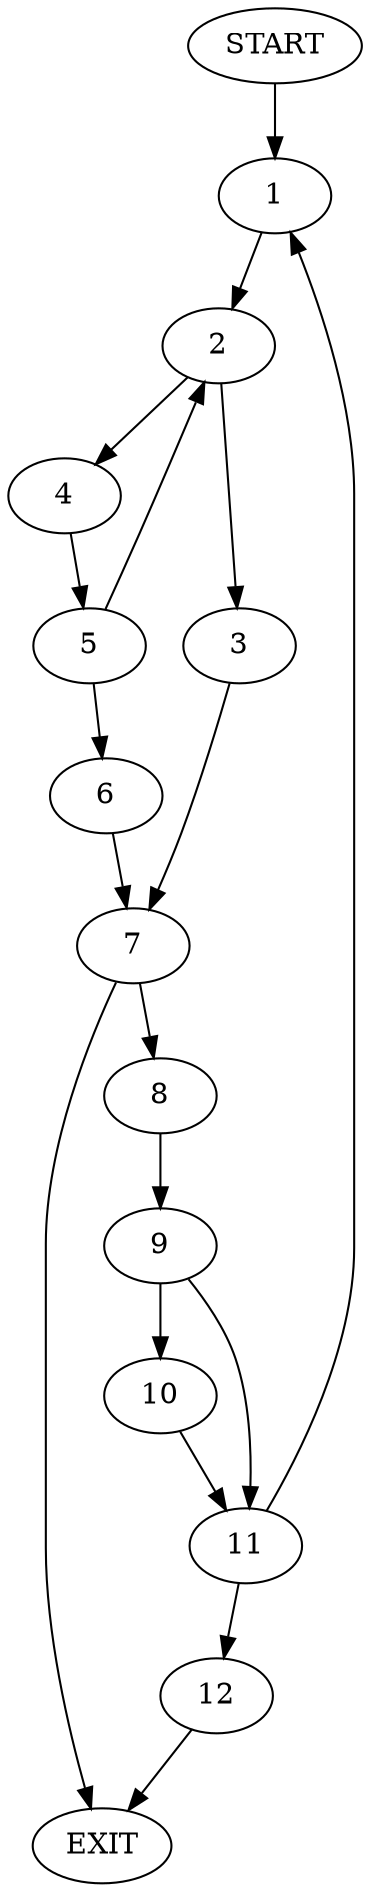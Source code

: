 digraph { 
0 [label="START"];
1;
2;
3;
4;
5;
6;
7;
8;
9;
10;
11;
12;
13[label="EXIT"];
0 -> 1;
1 -> 2;
2 -> 3;
2 -> 4;
3 -> 7;
4 -> 5;
5 -> 2;
5 -> 6;
6 -> 7;
7 -> 13;
7 -> 8;
8 -> 9;
9 -> 10;
9 -> 11;
10 -> 11;
11 -> 1;
11 -> 12;
12 -> 13;
}
